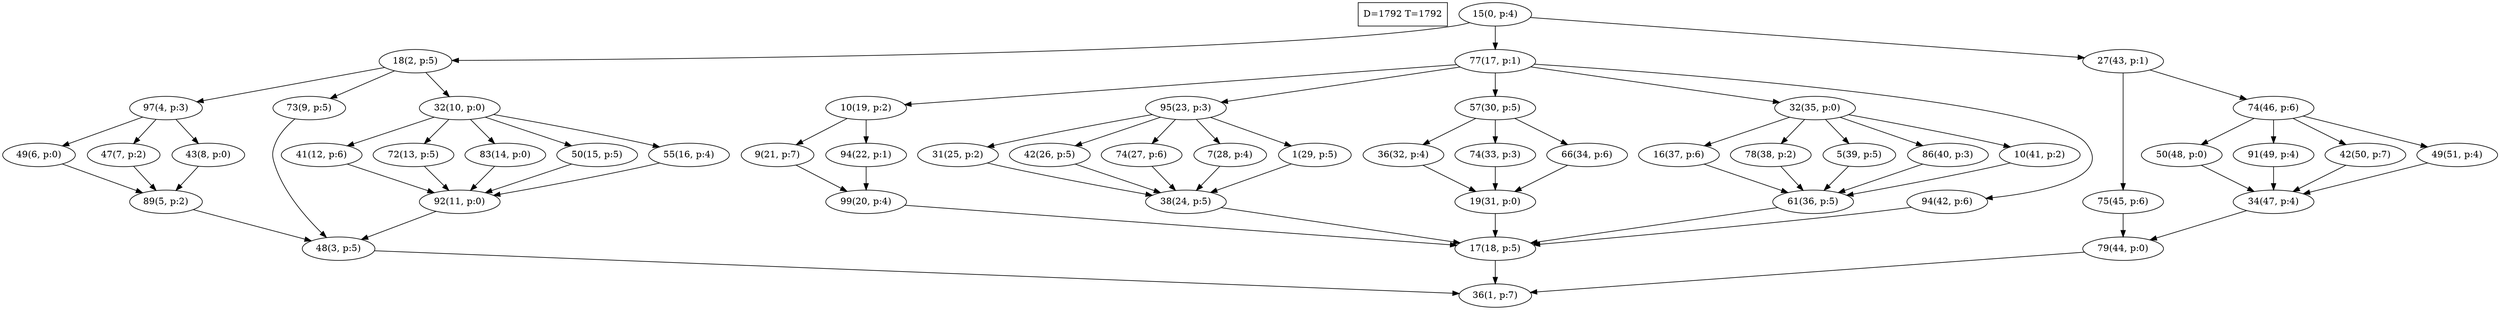 digraph Task {
i [shape=box, label="D=1792 T=1792"]; 
0 [label="15(0, p:4)"];
1 [label="36(1, p:7)"];
2 [label="18(2, p:5)"];
3 [label="48(3, p:5)"];
4 [label="97(4, p:3)"];
5 [label="89(5, p:2)"];
6 [label="49(6, p:0)"];
7 [label="47(7, p:2)"];
8 [label="43(8, p:0)"];
9 [label="73(9, p:5)"];
10 [label="32(10, p:0)"];
11 [label="92(11, p:0)"];
12 [label="41(12, p:6)"];
13 [label="72(13, p:5)"];
14 [label="83(14, p:0)"];
15 [label="50(15, p:5)"];
16 [label="55(16, p:4)"];
17 [label="77(17, p:1)"];
18 [label="17(18, p:5)"];
19 [label="10(19, p:2)"];
20 [label="99(20, p:4)"];
21 [label="9(21, p:7)"];
22 [label="94(22, p:1)"];
23 [label="95(23, p:3)"];
24 [label="38(24, p:5)"];
25 [label="31(25, p:2)"];
26 [label="42(26, p:5)"];
27 [label="74(27, p:6)"];
28 [label="7(28, p:4)"];
29 [label="1(29, p:5)"];
30 [label="57(30, p:5)"];
31 [label="19(31, p:0)"];
32 [label="36(32, p:4)"];
33 [label="74(33, p:3)"];
34 [label="66(34, p:6)"];
35 [label="32(35, p:0)"];
36 [label="61(36, p:5)"];
37 [label="16(37, p:6)"];
38 [label="78(38, p:2)"];
39 [label="5(39, p:5)"];
40 [label="86(40, p:3)"];
41 [label="10(41, p:2)"];
42 [label="94(42, p:6)"];
43 [label="27(43, p:1)"];
44 [label="79(44, p:0)"];
45 [label="75(45, p:6)"];
46 [label="74(46, p:6)"];
47 [label="34(47, p:4)"];
48 [label="50(48, p:0)"];
49 [label="91(49, p:4)"];
50 [label="42(50, p:7)"];
51 [label="49(51, p:4)"];
0 -> 2;
0 -> 17;
0 -> 43;
2 -> 4;
2 -> 9;
2 -> 10;
3 -> 1;
4 -> 6;
4 -> 7;
4 -> 8;
5 -> 3;
6 -> 5;
7 -> 5;
8 -> 5;
9 -> 3;
10 -> 12;
10 -> 13;
10 -> 14;
10 -> 15;
10 -> 16;
11 -> 3;
12 -> 11;
13 -> 11;
14 -> 11;
15 -> 11;
16 -> 11;
17 -> 19;
17 -> 23;
17 -> 30;
17 -> 35;
17 -> 42;
18 -> 1;
19 -> 21;
19 -> 22;
20 -> 18;
21 -> 20;
22 -> 20;
23 -> 25;
23 -> 26;
23 -> 27;
23 -> 28;
23 -> 29;
24 -> 18;
25 -> 24;
26 -> 24;
27 -> 24;
28 -> 24;
29 -> 24;
30 -> 32;
30 -> 33;
30 -> 34;
31 -> 18;
32 -> 31;
33 -> 31;
34 -> 31;
35 -> 37;
35 -> 38;
35 -> 39;
35 -> 40;
35 -> 41;
36 -> 18;
37 -> 36;
38 -> 36;
39 -> 36;
40 -> 36;
41 -> 36;
42 -> 18;
43 -> 45;
43 -> 46;
44 -> 1;
45 -> 44;
46 -> 48;
46 -> 49;
46 -> 50;
46 -> 51;
47 -> 44;
48 -> 47;
49 -> 47;
50 -> 47;
51 -> 47;
}